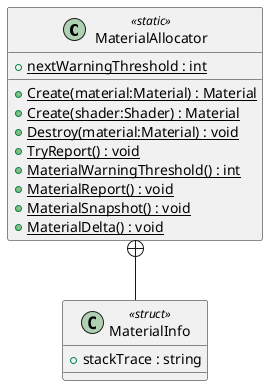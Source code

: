 @startuml
class MaterialAllocator <<static>> {
    + {static} nextWarningThreshold : int
    + {static} Create(material:Material) : Material
    + {static} Create(shader:Shader) : Material
    + {static} Destroy(material:Material) : void
    + {static} TryReport() : void
    + {static} MaterialWarningThreshold() : int
    + {static} MaterialReport() : void
    + {static} MaterialSnapshot() : void
    + {static} MaterialDelta() : void
}
class MaterialInfo <<struct>> {
    + stackTrace : string
}
MaterialAllocator +-- MaterialInfo
@enduml
